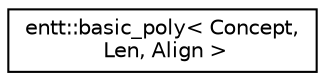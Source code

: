 digraph "Graphical Class Hierarchy"
{
 // LATEX_PDF_SIZE
  edge [fontname="Helvetica",fontsize="10",labelfontname="Helvetica",labelfontsize="10"];
  node [fontname="Helvetica",fontsize="10",shape=record];
  rankdir="LR";
  Node0 [label="entt::basic_poly\< Concept,\l Len, Align \>",height=0.2,width=0.4,color="black", fillcolor="white", style="filled",URL="$classentt_1_1basic__poly.html",tooltip="Static polymorphism made simple and within everyone's reach."];
}
